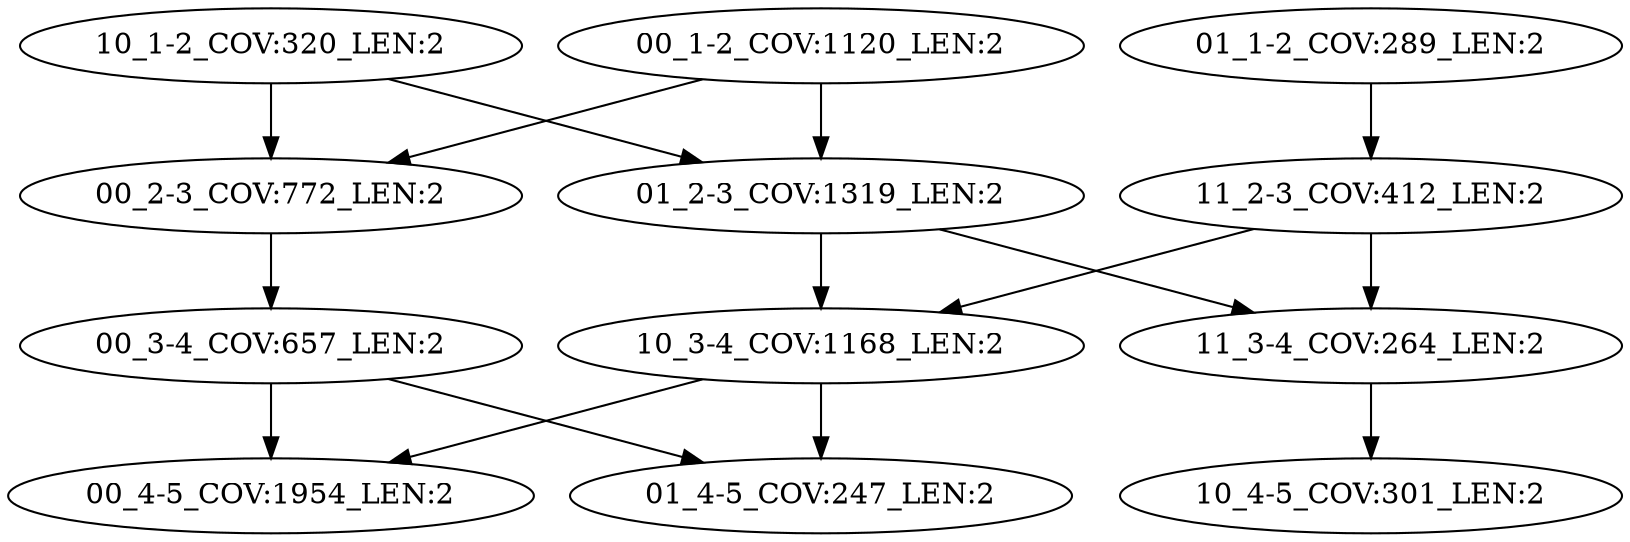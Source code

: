 digraph G {
    "00_3-4_COV:657_LEN:2" -> "01_4-5_COV:247_LEN:2";
    "00_3-4_COV:657_LEN:2" -> "00_4-5_COV:1954_LEN:2";
    "00_1-2_COV:1120_LEN:2" -> "00_2-3_COV:772_LEN:2";
    "00_1-2_COV:1120_LEN:2" -> "01_2-3_COV:1319_LEN:2";
    "11_2-3_COV:412_LEN:2" -> "10_3-4_COV:1168_LEN:2";
    "11_2-3_COV:412_LEN:2" -> "11_3-4_COV:264_LEN:2";
    "10_3-4_COV:1168_LEN:2" -> "01_4-5_COV:247_LEN:2";
    "10_3-4_COV:1168_LEN:2" -> "00_4-5_COV:1954_LEN:2";
    "00_2-3_COV:772_LEN:2" -> "00_3-4_COV:657_LEN:2";
    "01_1-2_COV:289_LEN:2" -> "11_2-3_COV:412_LEN:2";
    "01_2-3_COV:1319_LEN:2" -> "10_3-4_COV:1168_LEN:2";
    "01_2-3_COV:1319_LEN:2" -> "11_3-4_COV:264_LEN:2";
    "11_3-4_COV:264_LEN:2" -> "10_4-5_COV:301_LEN:2";
    "10_1-2_COV:320_LEN:2" -> "00_2-3_COV:772_LEN:2";
    "10_1-2_COV:320_LEN:2" -> "01_2-3_COV:1319_LEN:2";
}
